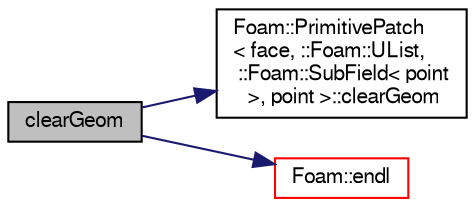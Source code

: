 digraph "clearGeom"
{
  bgcolor="transparent";
  edge [fontname="FreeSans",fontsize="10",labelfontname="FreeSans",labelfontsize="10"];
  node [fontname="FreeSans",fontsize="10",shape=record];
  rankdir="LR";
  Node2878 [label="clearGeom",height=0.2,width=0.4,color="black", fillcolor="grey75", style="filled", fontcolor="black"];
  Node2878 -> Node2879 [color="midnightblue",fontsize="10",style="solid",fontname="FreeSans"];
  Node2879 [label="Foam::PrimitivePatch\l\< face, ::Foam::UList,\l ::Foam::SubField\< point\l \>, point \>::clearGeom",height=0.2,width=0.4,color="black",URL="$a27538.html#a499a7f858dc495c47b618e168fec6372"];
  Node2878 -> Node2880 [color="midnightblue",fontsize="10",style="solid",fontname="FreeSans"];
  Node2880 [label="Foam::endl",height=0.2,width=0.4,color="red",URL="$a21124.html#a2db8fe02a0d3909e9351bb4275b23ce4",tooltip="Add newline and flush stream. "];
}
